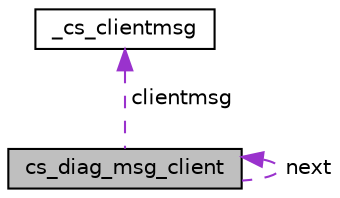digraph "cs_diag_msg_client"
{
 // LATEX_PDF_SIZE
  edge [fontname="Helvetica",fontsize="10",labelfontname="Helvetica",labelfontsize="10"];
  node [fontname="Helvetica",fontsize="10",shape=record];
  Node1 [label="cs_diag_msg_client",height=0.2,width=0.4,color="black", fillcolor="grey75", style="filled", fontcolor="black",tooltip=" "];
  Node1 -> Node1 [dir="back",color="darkorchid3",fontsize="10",style="dashed",label=" next" ,fontname="Helvetica"];
  Node2 -> Node1 [dir="back",color="darkorchid3",fontsize="10",style="dashed",label=" clientmsg" ,fontname="Helvetica"];
  Node2 [label="_cs_clientmsg",height=0.2,width=0.4,color="black", fillcolor="white", style="filled",URL="$a00851.html",tooltip=" "];
}
